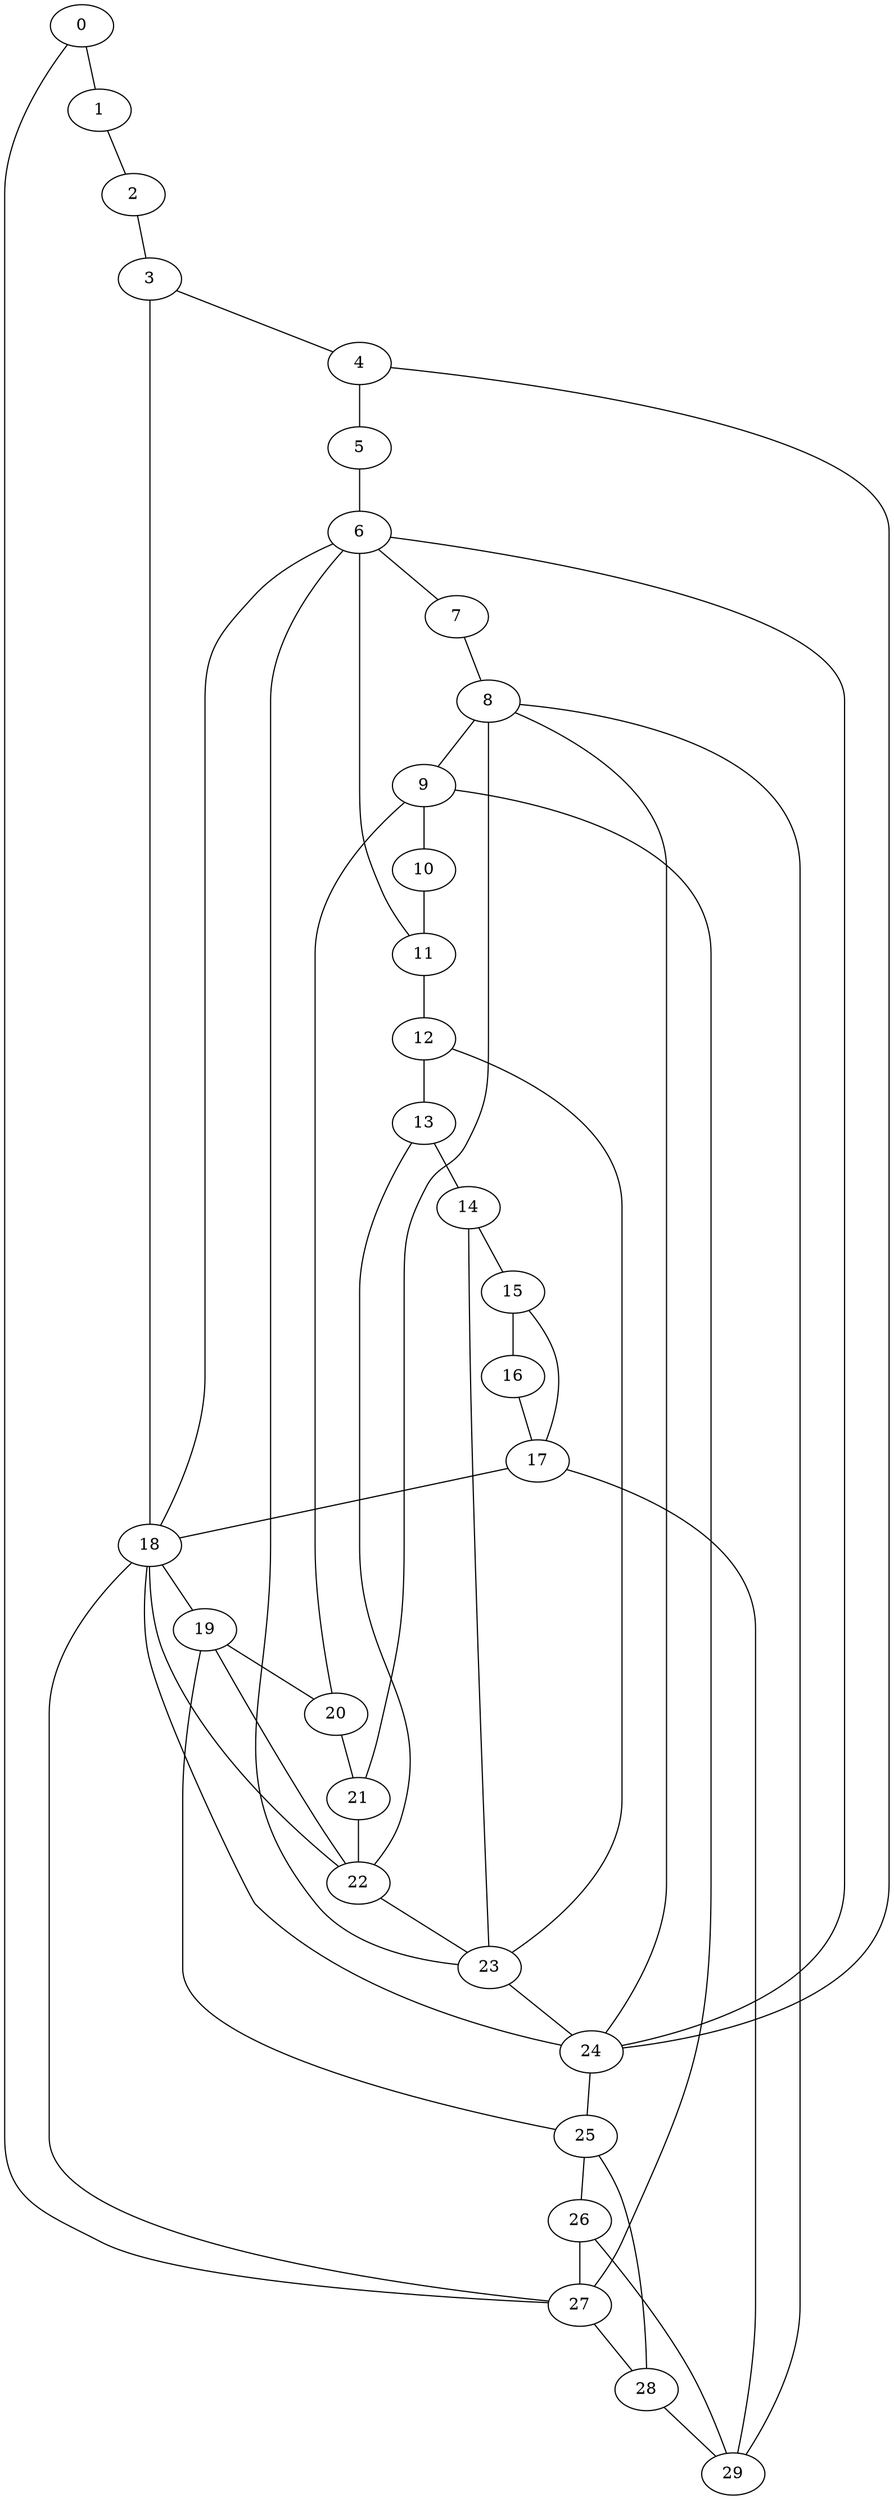 
graph graphname {
    0 -- 1
0 -- 27
1 -- 2
2 -- 3
3 -- 4
3 -- 18
4 -- 5
4 -- 24
5 -- 6
6 -- 7
6 -- 24
6 -- 18
6 -- 11
6 -- 23
7 -- 8
8 -- 9
8 -- 24
8 -- 29
8 -- 21
9 -- 10
9 -- 20
9 -- 27
10 -- 11
11 -- 12
12 -- 13
12 -- 23
13 -- 14
13 -- 22
14 -- 15
14 -- 23
15 -- 16
15 -- 17
16 -- 17
17 -- 18
17 -- 29
18 -- 19
18 -- 22
18 -- 27
18 -- 24
19 -- 20
19 -- 22
19 -- 25
20 -- 21
21 -- 22
22 -- 23
23 -- 24
24 -- 25
25 -- 26
25 -- 28
26 -- 27
26 -- 29
27 -- 28
28 -- 29

}
